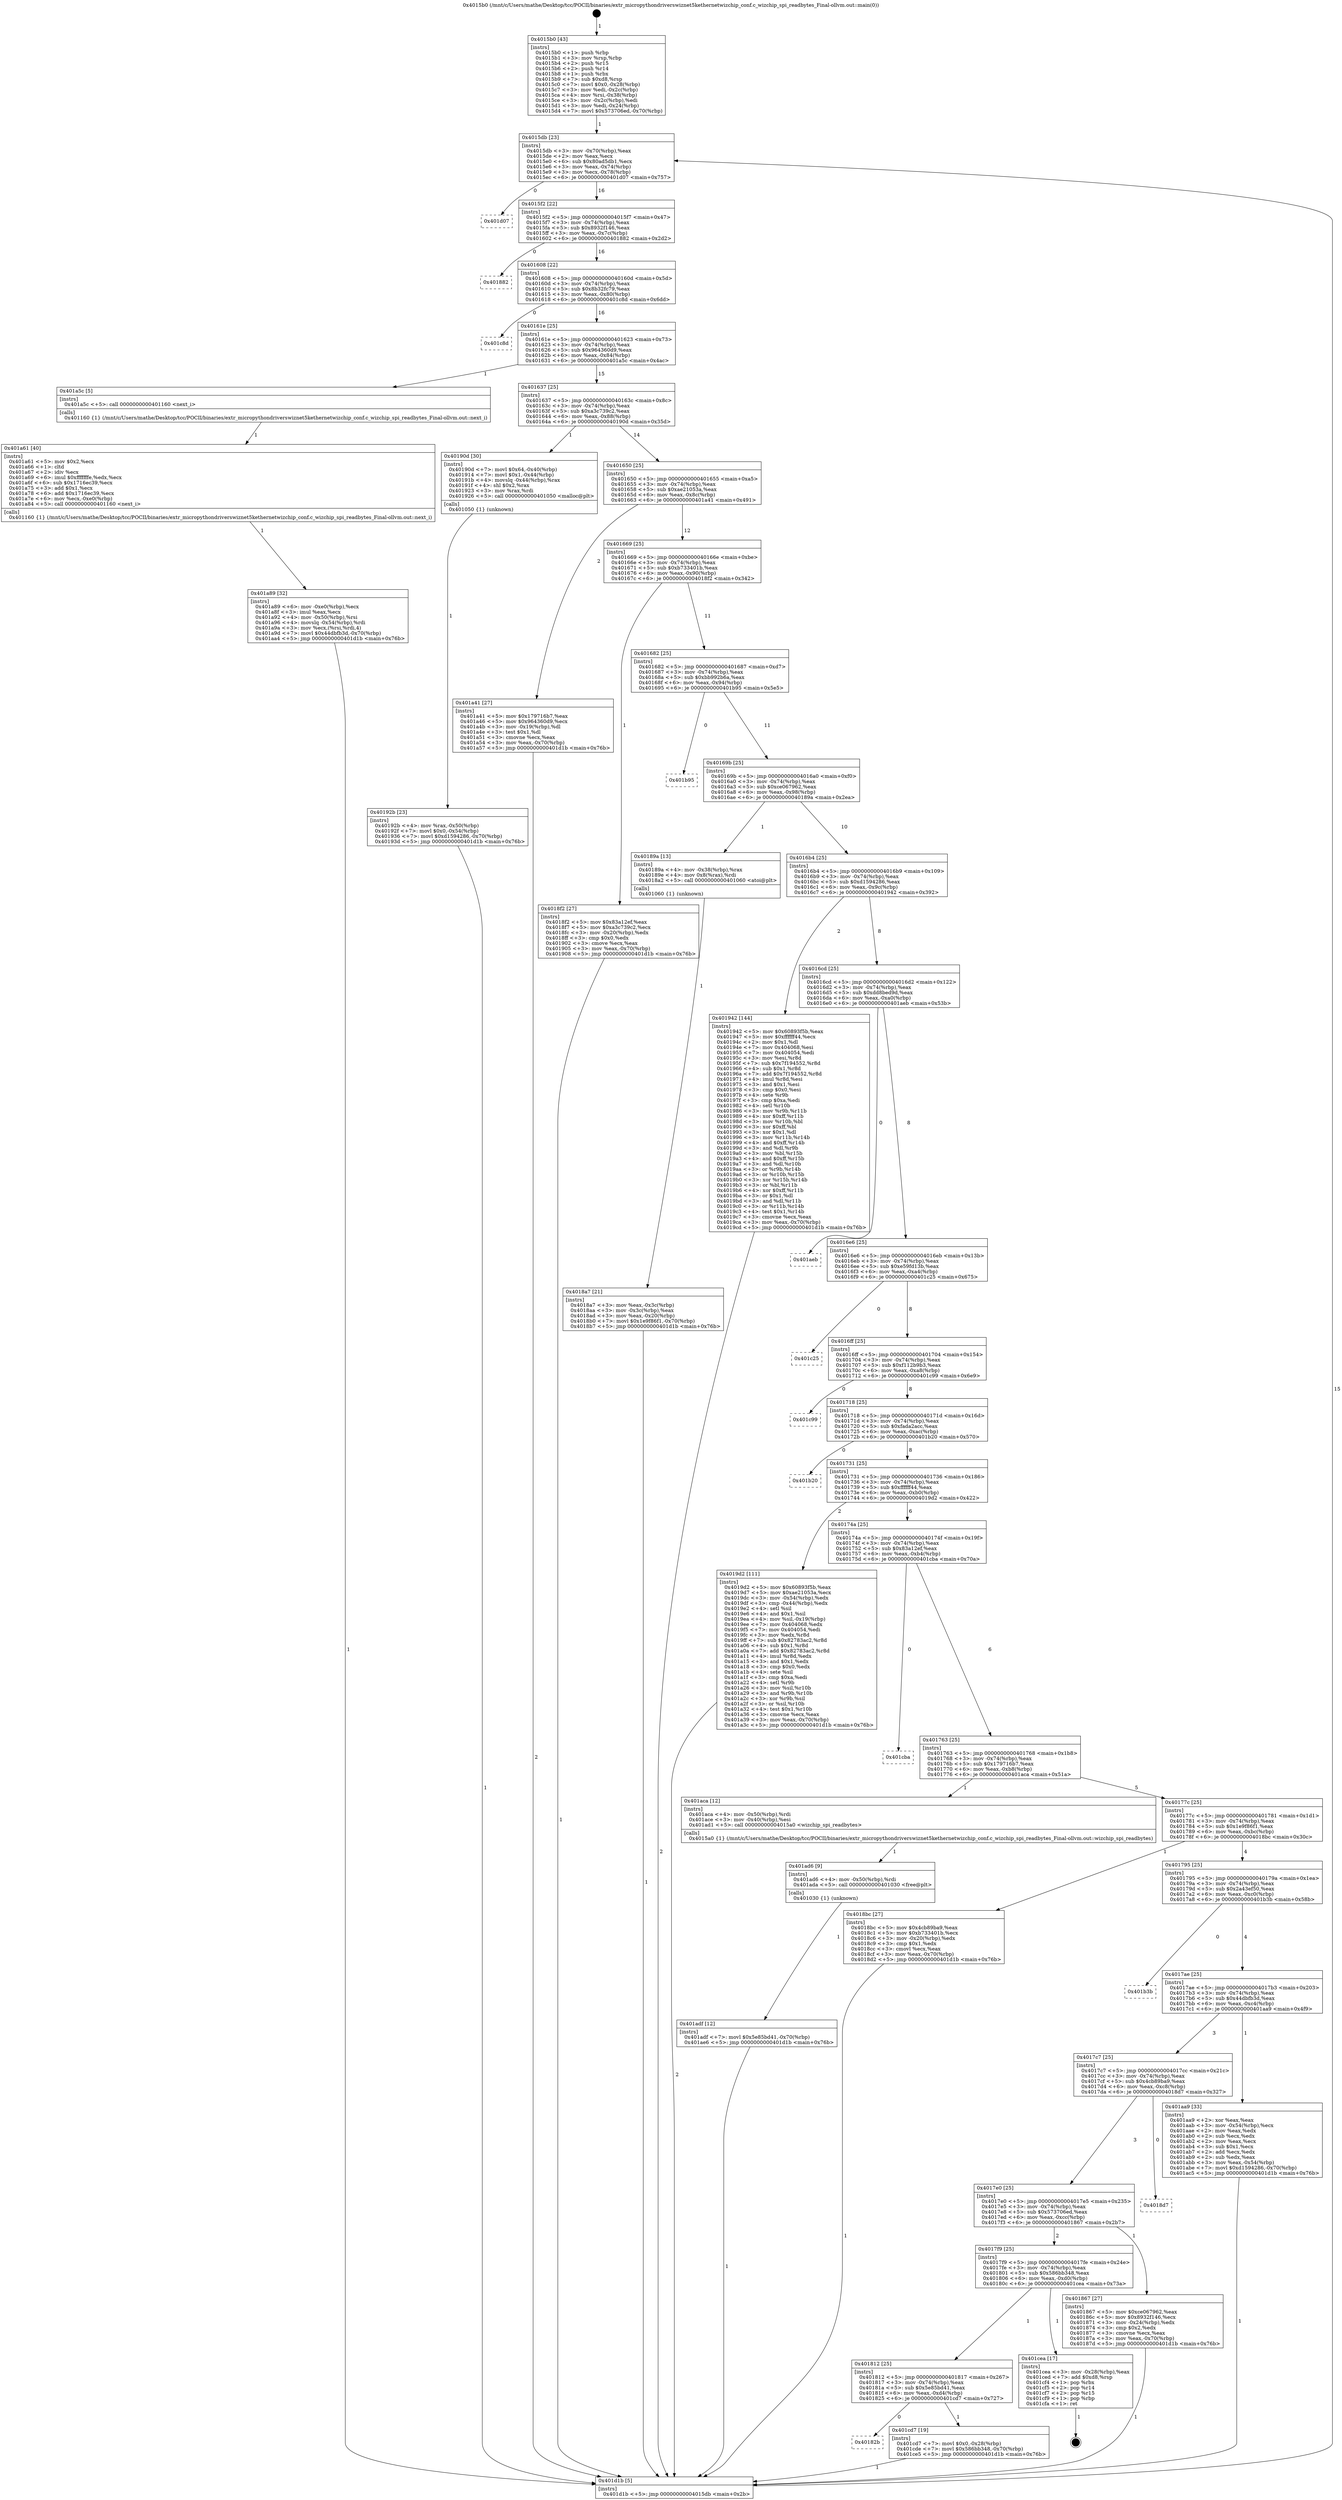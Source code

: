 digraph "0x4015b0" {
  label = "0x4015b0 (/mnt/c/Users/mathe/Desktop/tcc/POCII/binaries/extr_micropythondriverswiznet5kethernetwizchip_conf.c_wizchip_spi_readbytes_Final-ollvm.out::main(0))"
  labelloc = "t"
  node[shape=record]

  Entry [label="",width=0.3,height=0.3,shape=circle,fillcolor=black,style=filled]
  "0x4015db" [label="{
     0x4015db [23]\l
     | [instrs]\l
     &nbsp;&nbsp;0x4015db \<+3\>: mov -0x70(%rbp),%eax\l
     &nbsp;&nbsp;0x4015de \<+2\>: mov %eax,%ecx\l
     &nbsp;&nbsp;0x4015e0 \<+6\>: sub $0x80ad5db1,%ecx\l
     &nbsp;&nbsp;0x4015e6 \<+3\>: mov %eax,-0x74(%rbp)\l
     &nbsp;&nbsp;0x4015e9 \<+3\>: mov %ecx,-0x78(%rbp)\l
     &nbsp;&nbsp;0x4015ec \<+6\>: je 0000000000401d07 \<main+0x757\>\l
  }"]
  "0x401d07" [label="{
     0x401d07\l
  }", style=dashed]
  "0x4015f2" [label="{
     0x4015f2 [22]\l
     | [instrs]\l
     &nbsp;&nbsp;0x4015f2 \<+5\>: jmp 00000000004015f7 \<main+0x47\>\l
     &nbsp;&nbsp;0x4015f7 \<+3\>: mov -0x74(%rbp),%eax\l
     &nbsp;&nbsp;0x4015fa \<+5\>: sub $0x8932f146,%eax\l
     &nbsp;&nbsp;0x4015ff \<+3\>: mov %eax,-0x7c(%rbp)\l
     &nbsp;&nbsp;0x401602 \<+6\>: je 0000000000401882 \<main+0x2d2\>\l
  }"]
  Exit [label="",width=0.3,height=0.3,shape=circle,fillcolor=black,style=filled,peripheries=2]
  "0x401882" [label="{
     0x401882\l
  }", style=dashed]
  "0x401608" [label="{
     0x401608 [22]\l
     | [instrs]\l
     &nbsp;&nbsp;0x401608 \<+5\>: jmp 000000000040160d \<main+0x5d\>\l
     &nbsp;&nbsp;0x40160d \<+3\>: mov -0x74(%rbp),%eax\l
     &nbsp;&nbsp;0x401610 \<+5\>: sub $0x8b32fc79,%eax\l
     &nbsp;&nbsp;0x401615 \<+3\>: mov %eax,-0x80(%rbp)\l
     &nbsp;&nbsp;0x401618 \<+6\>: je 0000000000401c8d \<main+0x6dd\>\l
  }"]
  "0x40182b" [label="{
     0x40182b\l
  }", style=dashed]
  "0x401c8d" [label="{
     0x401c8d\l
  }", style=dashed]
  "0x40161e" [label="{
     0x40161e [25]\l
     | [instrs]\l
     &nbsp;&nbsp;0x40161e \<+5\>: jmp 0000000000401623 \<main+0x73\>\l
     &nbsp;&nbsp;0x401623 \<+3\>: mov -0x74(%rbp),%eax\l
     &nbsp;&nbsp;0x401626 \<+5\>: sub $0x964360d9,%eax\l
     &nbsp;&nbsp;0x40162b \<+6\>: mov %eax,-0x84(%rbp)\l
     &nbsp;&nbsp;0x401631 \<+6\>: je 0000000000401a5c \<main+0x4ac\>\l
  }"]
  "0x401cd7" [label="{
     0x401cd7 [19]\l
     | [instrs]\l
     &nbsp;&nbsp;0x401cd7 \<+7\>: movl $0x0,-0x28(%rbp)\l
     &nbsp;&nbsp;0x401cde \<+7\>: movl $0x586bb348,-0x70(%rbp)\l
     &nbsp;&nbsp;0x401ce5 \<+5\>: jmp 0000000000401d1b \<main+0x76b\>\l
  }"]
  "0x401a5c" [label="{
     0x401a5c [5]\l
     | [instrs]\l
     &nbsp;&nbsp;0x401a5c \<+5\>: call 0000000000401160 \<next_i\>\l
     | [calls]\l
     &nbsp;&nbsp;0x401160 \{1\} (/mnt/c/Users/mathe/Desktop/tcc/POCII/binaries/extr_micropythondriverswiznet5kethernetwizchip_conf.c_wizchip_spi_readbytes_Final-ollvm.out::next_i)\l
  }"]
  "0x401637" [label="{
     0x401637 [25]\l
     | [instrs]\l
     &nbsp;&nbsp;0x401637 \<+5\>: jmp 000000000040163c \<main+0x8c\>\l
     &nbsp;&nbsp;0x40163c \<+3\>: mov -0x74(%rbp),%eax\l
     &nbsp;&nbsp;0x40163f \<+5\>: sub $0xa3c739c2,%eax\l
     &nbsp;&nbsp;0x401644 \<+6\>: mov %eax,-0x88(%rbp)\l
     &nbsp;&nbsp;0x40164a \<+6\>: je 000000000040190d \<main+0x35d\>\l
  }"]
  "0x401812" [label="{
     0x401812 [25]\l
     | [instrs]\l
     &nbsp;&nbsp;0x401812 \<+5\>: jmp 0000000000401817 \<main+0x267\>\l
     &nbsp;&nbsp;0x401817 \<+3\>: mov -0x74(%rbp),%eax\l
     &nbsp;&nbsp;0x40181a \<+5\>: sub $0x5e85bd41,%eax\l
     &nbsp;&nbsp;0x40181f \<+6\>: mov %eax,-0xd4(%rbp)\l
     &nbsp;&nbsp;0x401825 \<+6\>: je 0000000000401cd7 \<main+0x727\>\l
  }"]
  "0x40190d" [label="{
     0x40190d [30]\l
     | [instrs]\l
     &nbsp;&nbsp;0x40190d \<+7\>: movl $0x64,-0x40(%rbp)\l
     &nbsp;&nbsp;0x401914 \<+7\>: movl $0x1,-0x44(%rbp)\l
     &nbsp;&nbsp;0x40191b \<+4\>: movslq -0x44(%rbp),%rax\l
     &nbsp;&nbsp;0x40191f \<+4\>: shl $0x2,%rax\l
     &nbsp;&nbsp;0x401923 \<+3\>: mov %rax,%rdi\l
     &nbsp;&nbsp;0x401926 \<+5\>: call 0000000000401050 \<malloc@plt\>\l
     | [calls]\l
     &nbsp;&nbsp;0x401050 \{1\} (unknown)\l
  }"]
  "0x401650" [label="{
     0x401650 [25]\l
     | [instrs]\l
     &nbsp;&nbsp;0x401650 \<+5\>: jmp 0000000000401655 \<main+0xa5\>\l
     &nbsp;&nbsp;0x401655 \<+3\>: mov -0x74(%rbp),%eax\l
     &nbsp;&nbsp;0x401658 \<+5\>: sub $0xae21053a,%eax\l
     &nbsp;&nbsp;0x40165d \<+6\>: mov %eax,-0x8c(%rbp)\l
     &nbsp;&nbsp;0x401663 \<+6\>: je 0000000000401a41 \<main+0x491\>\l
  }"]
  "0x401cea" [label="{
     0x401cea [17]\l
     | [instrs]\l
     &nbsp;&nbsp;0x401cea \<+3\>: mov -0x28(%rbp),%eax\l
     &nbsp;&nbsp;0x401ced \<+7\>: add $0xd8,%rsp\l
     &nbsp;&nbsp;0x401cf4 \<+1\>: pop %rbx\l
     &nbsp;&nbsp;0x401cf5 \<+2\>: pop %r14\l
     &nbsp;&nbsp;0x401cf7 \<+2\>: pop %r15\l
     &nbsp;&nbsp;0x401cf9 \<+1\>: pop %rbp\l
     &nbsp;&nbsp;0x401cfa \<+1\>: ret\l
  }"]
  "0x401a41" [label="{
     0x401a41 [27]\l
     | [instrs]\l
     &nbsp;&nbsp;0x401a41 \<+5\>: mov $0x179716b7,%eax\l
     &nbsp;&nbsp;0x401a46 \<+5\>: mov $0x964360d9,%ecx\l
     &nbsp;&nbsp;0x401a4b \<+3\>: mov -0x19(%rbp),%dl\l
     &nbsp;&nbsp;0x401a4e \<+3\>: test $0x1,%dl\l
     &nbsp;&nbsp;0x401a51 \<+3\>: cmovne %ecx,%eax\l
     &nbsp;&nbsp;0x401a54 \<+3\>: mov %eax,-0x70(%rbp)\l
     &nbsp;&nbsp;0x401a57 \<+5\>: jmp 0000000000401d1b \<main+0x76b\>\l
  }"]
  "0x401669" [label="{
     0x401669 [25]\l
     | [instrs]\l
     &nbsp;&nbsp;0x401669 \<+5\>: jmp 000000000040166e \<main+0xbe\>\l
     &nbsp;&nbsp;0x40166e \<+3\>: mov -0x74(%rbp),%eax\l
     &nbsp;&nbsp;0x401671 \<+5\>: sub $0xb733401b,%eax\l
     &nbsp;&nbsp;0x401676 \<+6\>: mov %eax,-0x90(%rbp)\l
     &nbsp;&nbsp;0x40167c \<+6\>: je 00000000004018f2 \<main+0x342\>\l
  }"]
  "0x401adf" [label="{
     0x401adf [12]\l
     | [instrs]\l
     &nbsp;&nbsp;0x401adf \<+7\>: movl $0x5e85bd41,-0x70(%rbp)\l
     &nbsp;&nbsp;0x401ae6 \<+5\>: jmp 0000000000401d1b \<main+0x76b\>\l
  }"]
  "0x4018f2" [label="{
     0x4018f2 [27]\l
     | [instrs]\l
     &nbsp;&nbsp;0x4018f2 \<+5\>: mov $0x83a12ef,%eax\l
     &nbsp;&nbsp;0x4018f7 \<+5\>: mov $0xa3c739c2,%ecx\l
     &nbsp;&nbsp;0x4018fc \<+3\>: mov -0x20(%rbp),%edx\l
     &nbsp;&nbsp;0x4018ff \<+3\>: cmp $0x0,%edx\l
     &nbsp;&nbsp;0x401902 \<+3\>: cmove %ecx,%eax\l
     &nbsp;&nbsp;0x401905 \<+3\>: mov %eax,-0x70(%rbp)\l
     &nbsp;&nbsp;0x401908 \<+5\>: jmp 0000000000401d1b \<main+0x76b\>\l
  }"]
  "0x401682" [label="{
     0x401682 [25]\l
     | [instrs]\l
     &nbsp;&nbsp;0x401682 \<+5\>: jmp 0000000000401687 \<main+0xd7\>\l
     &nbsp;&nbsp;0x401687 \<+3\>: mov -0x74(%rbp),%eax\l
     &nbsp;&nbsp;0x40168a \<+5\>: sub $0xbb992b6a,%eax\l
     &nbsp;&nbsp;0x40168f \<+6\>: mov %eax,-0x94(%rbp)\l
     &nbsp;&nbsp;0x401695 \<+6\>: je 0000000000401b95 \<main+0x5e5\>\l
  }"]
  "0x401ad6" [label="{
     0x401ad6 [9]\l
     | [instrs]\l
     &nbsp;&nbsp;0x401ad6 \<+4\>: mov -0x50(%rbp),%rdi\l
     &nbsp;&nbsp;0x401ada \<+5\>: call 0000000000401030 \<free@plt\>\l
     | [calls]\l
     &nbsp;&nbsp;0x401030 \{1\} (unknown)\l
  }"]
  "0x401b95" [label="{
     0x401b95\l
  }", style=dashed]
  "0x40169b" [label="{
     0x40169b [25]\l
     | [instrs]\l
     &nbsp;&nbsp;0x40169b \<+5\>: jmp 00000000004016a0 \<main+0xf0\>\l
     &nbsp;&nbsp;0x4016a0 \<+3\>: mov -0x74(%rbp),%eax\l
     &nbsp;&nbsp;0x4016a3 \<+5\>: sub $0xce067962,%eax\l
     &nbsp;&nbsp;0x4016a8 \<+6\>: mov %eax,-0x98(%rbp)\l
     &nbsp;&nbsp;0x4016ae \<+6\>: je 000000000040189a \<main+0x2ea\>\l
  }"]
  "0x401a89" [label="{
     0x401a89 [32]\l
     | [instrs]\l
     &nbsp;&nbsp;0x401a89 \<+6\>: mov -0xe0(%rbp),%ecx\l
     &nbsp;&nbsp;0x401a8f \<+3\>: imul %eax,%ecx\l
     &nbsp;&nbsp;0x401a92 \<+4\>: mov -0x50(%rbp),%rsi\l
     &nbsp;&nbsp;0x401a96 \<+4\>: movslq -0x54(%rbp),%rdi\l
     &nbsp;&nbsp;0x401a9a \<+3\>: mov %ecx,(%rsi,%rdi,4)\l
     &nbsp;&nbsp;0x401a9d \<+7\>: movl $0x44dbfb3d,-0x70(%rbp)\l
     &nbsp;&nbsp;0x401aa4 \<+5\>: jmp 0000000000401d1b \<main+0x76b\>\l
  }"]
  "0x40189a" [label="{
     0x40189a [13]\l
     | [instrs]\l
     &nbsp;&nbsp;0x40189a \<+4\>: mov -0x38(%rbp),%rax\l
     &nbsp;&nbsp;0x40189e \<+4\>: mov 0x8(%rax),%rdi\l
     &nbsp;&nbsp;0x4018a2 \<+5\>: call 0000000000401060 \<atoi@plt\>\l
     | [calls]\l
     &nbsp;&nbsp;0x401060 \{1\} (unknown)\l
  }"]
  "0x4016b4" [label="{
     0x4016b4 [25]\l
     | [instrs]\l
     &nbsp;&nbsp;0x4016b4 \<+5\>: jmp 00000000004016b9 \<main+0x109\>\l
     &nbsp;&nbsp;0x4016b9 \<+3\>: mov -0x74(%rbp),%eax\l
     &nbsp;&nbsp;0x4016bc \<+5\>: sub $0xd1594286,%eax\l
     &nbsp;&nbsp;0x4016c1 \<+6\>: mov %eax,-0x9c(%rbp)\l
     &nbsp;&nbsp;0x4016c7 \<+6\>: je 0000000000401942 \<main+0x392\>\l
  }"]
  "0x401a61" [label="{
     0x401a61 [40]\l
     | [instrs]\l
     &nbsp;&nbsp;0x401a61 \<+5\>: mov $0x2,%ecx\l
     &nbsp;&nbsp;0x401a66 \<+1\>: cltd\l
     &nbsp;&nbsp;0x401a67 \<+2\>: idiv %ecx\l
     &nbsp;&nbsp;0x401a69 \<+6\>: imul $0xfffffffe,%edx,%ecx\l
     &nbsp;&nbsp;0x401a6f \<+6\>: sub $0x1716ec39,%ecx\l
     &nbsp;&nbsp;0x401a75 \<+3\>: add $0x1,%ecx\l
     &nbsp;&nbsp;0x401a78 \<+6\>: add $0x1716ec39,%ecx\l
     &nbsp;&nbsp;0x401a7e \<+6\>: mov %ecx,-0xe0(%rbp)\l
     &nbsp;&nbsp;0x401a84 \<+5\>: call 0000000000401160 \<next_i\>\l
     | [calls]\l
     &nbsp;&nbsp;0x401160 \{1\} (/mnt/c/Users/mathe/Desktop/tcc/POCII/binaries/extr_micropythondriverswiznet5kethernetwizchip_conf.c_wizchip_spi_readbytes_Final-ollvm.out::next_i)\l
  }"]
  "0x401942" [label="{
     0x401942 [144]\l
     | [instrs]\l
     &nbsp;&nbsp;0x401942 \<+5\>: mov $0x60893f5b,%eax\l
     &nbsp;&nbsp;0x401947 \<+5\>: mov $0xffffff44,%ecx\l
     &nbsp;&nbsp;0x40194c \<+2\>: mov $0x1,%dl\l
     &nbsp;&nbsp;0x40194e \<+7\>: mov 0x404068,%esi\l
     &nbsp;&nbsp;0x401955 \<+7\>: mov 0x404054,%edi\l
     &nbsp;&nbsp;0x40195c \<+3\>: mov %esi,%r8d\l
     &nbsp;&nbsp;0x40195f \<+7\>: sub $0x7f194552,%r8d\l
     &nbsp;&nbsp;0x401966 \<+4\>: sub $0x1,%r8d\l
     &nbsp;&nbsp;0x40196a \<+7\>: add $0x7f194552,%r8d\l
     &nbsp;&nbsp;0x401971 \<+4\>: imul %r8d,%esi\l
     &nbsp;&nbsp;0x401975 \<+3\>: and $0x1,%esi\l
     &nbsp;&nbsp;0x401978 \<+3\>: cmp $0x0,%esi\l
     &nbsp;&nbsp;0x40197b \<+4\>: sete %r9b\l
     &nbsp;&nbsp;0x40197f \<+3\>: cmp $0xa,%edi\l
     &nbsp;&nbsp;0x401982 \<+4\>: setl %r10b\l
     &nbsp;&nbsp;0x401986 \<+3\>: mov %r9b,%r11b\l
     &nbsp;&nbsp;0x401989 \<+4\>: xor $0xff,%r11b\l
     &nbsp;&nbsp;0x40198d \<+3\>: mov %r10b,%bl\l
     &nbsp;&nbsp;0x401990 \<+3\>: xor $0xff,%bl\l
     &nbsp;&nbsp;0x401993 \<+3\>: xor $0x1,%dl\l
     &nbsp;&nbsp;0x401996 \<+3\>: mov %r11b,%r14b\l
     &nbsp;&nbsp;0x401999 \<+4\>: and $0xff,%r14b\l
     &nbsp;&nbsp;0x40199d \<+3\>: and %dl,%r9b\l
     &nbsp;&nbsp;0x4019a0 \<+3\>: mov %bl,%r15b\l
     &nbsp;&nbsp;0x4019a3 \<+4\>: and $0xff,%r15b\l
     &nbsp;&nbsp;0x4019a7 \<+3\>: and %dl,%r10b\l
     &nbsp;&nbsp;0x4019aa \<+3\>: or %r9b,%r14b\l
     &nbsp;&nbsp;0x4019ad \<+3\>: or %r10b,%r15b\l
     &nbsp;&nbsp;0x4019b0 \<+3\>: xor %r15b,%r14b\l
     &nbsp;&nbsp;0x4019b3 \<+3\>: or %bl,%r11b\l
     &nbsp;&nbsp;0x4019b6 \<+4\>: xor $0xff,%r11b\l
     &nbsp;&nbsp;0x4019ba \<+3\>: or $0x1,%dl\l
     &nbsp;&nbsp;0x4019bd \<+3\>: and %dl,%r11b\l
     &nbsp;&nbsp;0x4019c0 \<+3\>: or %r11b,%r14b\l
     &nbsp;&nbsp;0x4019c3 \<+4\>: test $0x1,%r14b\l
     &nbsp;&nbsp;0x4019c7 \<+3\>: cmovne %ecx,%eax\l
     &nbsp;&nbsp;0x4019ca \<+3\>: mov %eax,-0x70(%rbp)\l
     &nbsp;&nbsp;0x4019cd \<+5\>: jmp 0000000000401d1b \<main+0x76b\>\l
  }"]
  "0x4016cd" [label="{
     0x4016cd [25]\l
     | [instrs]\l
     &nbsp;&nbsp;0x4016cd \<+5\>: jmp 00000000004016d2 \<main+0x122\>\l
     &nbsp;&nbsp;0x4016d2 \<+3\>: mov -0x74(%rbp),%eax\l
     &nbsp;&nbsp;0x4016d5 \<+5\>: sub $0xdd8bed9d,%eax\l
     &nbsp;&nbsp;0x4016da \<+6\>: mov %eax,-0xa0(%rbp)\l
     &nbsp;&nbsp;0x4016e0 \<+6\>: je 0000000000401aeb \<main+0x53b\>\l
  }"]
  "0x40192b" [label="{
     0x40192b [23]\l
     | [instrs]\l
     &nbsp;&nbsp;0x40192b \<+4\>: mov %rax,-0x50(%rbp)\l
     &nbsp;&nbsp;0x40192f \<+7\>: movl $0x0,-0x54(%rbp)\l
     &nbsp;&nbsp;0x401936 \<+7\>: movl $0xd1594286,-0x70(%rbp)\l
     &nbsp;&nbsp;0x40193d \<+5\>: jmp 0000000000401d1b \<main+0x76b\>\l
  }"]
  "0x401aeb" [label="{
     0x401aeb\l
  }", style=dashed]
  "0x4016e6" [label="{
     0x4016e6 [25]\l
     | [instrs]\l
     &nbsp;&nbsp;0x4016e6 \<+5\>: jmp 00000000004016eb \<main+0x13b\>\l
     &nbsp;&nbsp;0x4016eb \<+3\>: mov -0x74(%rbp),%eax\l
     &nbsp;&nbsp;0x4016ee \<+5\>: sub $0xe59fd13b,%eax\l
     &nbsp;&nbsp;0x4016f3 \<+6\>: mov %eax,-0xa4(%rbp)\l
     &nbsp;&nbsp;0x4016f9 \<+6\>: je 0000000000401c25 \<main+0x675\>\l
  }"]
  "0x4018a7" [label="{
     0x4018a7 [21]\l
     | [instrs]\l
     &nbsp;&nbsp;0x4018a7 \<+3\>: mov %eax,-0x3c(%rbp)\l
     &nbsp;&nbsp;0x4018aa \<+3\>: mov -0x3c(%rbp),%eax\l
     &nbsp;&nbsp;0x4018ad \<+3\>: mov %eax,-0x20(%rbp)\l
     &nbsp;&nbsp;0x4018b0 \<+7\>: movl $0x1e9f86f1,-0x70(%rbp)\l
     &nbsp;&nbsp;0x4018b7 \<+5\>: jmp 0000000000401d1b \<main+0x76b\>\l
  }"]
  "0x401c25" [label="{
     0x401c25\l
  }", style=dashed]
  "0x4016ff" [label="{
     0x4016ff [25]\l
     | [instrs]\l
     &nbsp;&nbsp;0x4016ff \<+5\>: jmp 0000000000401704 \<main+0x154\>\l
     &nbsp;&nbsp;0x401704 \<+3\>: mov -0x74(%rbp),%eax\l
     &nbsp;&nbsp;0x401707 \<+5\>: sub $0xf112b9b3,%eax\l
     &nbsp;&nbsp;0x40170c \<+6\>: mov %eax,-0xa8(%rbp)\l
     &nbsp;&nbsp;0x401712 \<+6\>: je 0000000000401c99 \<main+0x6e9\>\l
  }"]
  "0x4015b0" [label="{
     0x4015b0 [43]\l
     | [instrs]\l
     &nbsp;&nbsp;0x4015b0 \<+1\>: push %rbp\l
     &nbsp;&nbsp;0x4015b1 \<+3\>: mov %rsp,%rbp\l
     &nbsp;&nbsp;0x4015b4 \<+2\>: push %r15\l
     &nbsp;&nbsp;0x4015b6 \<+2\>: push %r14\l
     &nbsp;&nbsp;0x4015b8 \<+1\>: push %rbx\l
     &nbsp;&nbsp;0x4015b9 \<+7\>: sub $0xd8,%rsp\l
     &nbsp;&nbsp;0x4015c0 \<+7\>: movl $0x0,-0x28(%rbp)\l
     &nbsp;&nbsp;0x4015c7 \<+3\>: mov %edi,-0x2c(%rbp)\l
     &nbsp;&nbsp;0x4015ca \<+4\>: mov %rsi,-0x38(%rbp)\l
     &nbsp;&nbsp;0x4015ce \<+3\>: mov -0x2c(%rbp),%edi\l
     &nbsp;&nbsp;0x4015d1 \<+3\>: mov %edi,-0x24(%rbp)\l
     &nbsp;&nbsp;0x4015d4 \<+7\>: movl $0x573706ed,-0x70(%rbp)\l
  }"]
  "0x401c99" [label="{
     0x401c99\l
  }", style=dashed]
  "0x401718" [label="{
     0x401718 [25]\l
     | [instrs]\l
     &nbsp;&nbsp;0x401718 \<+5\>: jmp 000000000040171d \<main+0x16d\>\l
     &nbsp;&nbsp;0x40171d \<+3\>: mov -0x74(%rbp),%eax\l
     &nbsp;&nbsp;0x401720 \<+5\>: sub $0xfada2acc,%eax\l
     &nbsp;&nbsp;0x401725 \<+6\>: mov %eax,-0xac(%rbp)\l
     &nbsp;&nbsp;0x40172b \<+6\>: je 0000000000401b20 \<main+0x570\>\l
  }"]
  "0x401d1b" [label="{
     0x401d1b [5]\l
     | [instrs]\l
     &nbsp;&nbsp;0x401d1b \<+5\>: jmp 00000000004015db \<main+0x2b\>\l
  }"]
  "0x401b20" [label="{
     0x401b20\l
  }", style=dashed]
  "0x401731" [label="{
     0x401731 [25]\l
     | [instrs]\l
     &nbsp;&nbsp;0x401731 \<+5\>: jmp 0000000000401736 \<main+0x186\>\l
     &nbsp;&nbsp;0x401736 \<+3\>: mov -0x74(%rbp),%eax\l
     &nbsp;&nbsp;0x401739 \<+5\>: sub $0xffffff44,%eax\l
     &nbsp;&nbsp;0x40173e \<+6\>: mov %eax,-0xb0(%rbp)\l
     &nbsp;&nbsp;0x401744 \<+6\>: je 00000000004019d2 \<main+0x422\>\l
  }"]
  "0x4017f9" [label="{
     0x4017f9 [25]\l
     | [instrs]\l
     &nbsp;&nbsp;0x4017f9 \<+5\>: jmp 00000000004017fe \<main+0x24e\>\l
     &nbsp;&nbsp;0x4017fe \<+3\>: mov -0x74(%rbp),%eax\l
     &nbsp;&nbsp;0x401801 \<+5\>: sub $0x586bb348,%eax\l
     &nbsp;&nbsp;0x401806 \<+6\>: mov %eax,-0xd0(%rbp)\l
     &nbsp;&nbsp;0x40180c \<+6\>: je 0000000000401cea \<main+0x73a\>\l
  }"]
  "0x4019d2" [label="{
     0x4019d2 [111]\l
     | [instrs]\l
     &nbsp;&nbsp;0x4019d2 \<+5\>: mov $0x60893f5b,%eax\l
     &nbsp;&nbsp;0x4019d7 \<+5\>: mov $0xae21053a,%ecx\l
     &nbsp;&nbsp;0x4019dc \<+3\>: mov -0x54(%rbp),%edx\l
     &nbsp;&nbsp;0x4019df \<+3\>: cmp -0x44(%rbp),%edx\l
     &nbsp;&nbsp;0x4019e2 \<+4\>: setl %sil\l
     &nbsp;&nbsp;0x4019e6 \<+4\>: and $0x1,%sil\l
     &nbsp;&nbsp;0x4019ea \<+4\>: mov %sil,-0x19(%rbp)\l
     &nbsp;&nbsp;0x4019ee \<+7\>: mov 0x404068,%edx\l
     &nbsp;&nbsp;0x4019f5 \<+7\>: mov 0x404054,%edi\l
     &nbsp;&nbsp;0x4019fc \<+3\>: mov %edx,%r8d\l
     &nbsp;&nbsp;0x4019ff \<+7\>: sub $0x82783ac2,%r8d\l
     &nbsp;&nbsp;0x401a06 \<+4\>: sub $0x1,%r8d\l
     &nbsp;&nbsp;0x401a0a \<+7\>: add $0x82783ac2,%r8d\l
     &nbsp;&nbsp;0x401a11 \<+4\>: imul %r8d,%edx\l
     &nbsp;&nbsp;0x401a15 \<+3\>: and $0x1,%edx\l
     &nbsp;&nbsp;0x401a18 \<+3\>: cmp $0x0,%edx\l
     &nbsp;&nbsp;0x401a1b \<+4\>: sete %sil\l
     &nbsp;&nbsp;0x401a1f \<+3\>: cmp $0xa,%edi\l
     &nbsp;&nbsp;0x401a22 \<+4\>: setl %r9b\l
     &nbsp;&nbsp;0x401a26 \<+3\>: mov %sil,%r10b\l
     &nbsp;&nbsp;0x401a29 \<+3\>: and %r9b,%r10b\l
     &nbsp;&nbsp;0x401a2c \<+3\>: xor %r9b,%sil\l
     &nbsp;&nbsp;0x401a2f \<+3\>: or %sil,%r10b\l
     &nbsp;&nbsp;0x401a32 \<+4\>: test $0x1,%r10b\l
     &nbsp;&nbsp;0x401a36 \<+3\>: cmovne %ecx,%eax\l
     &nbsp;&nbsp;0x401a39 \<+3\>: mov %eax,-0x70(%rbp)\l
     &nbsp;&nbsp;0x401a3c \<+5\>: jmp 0000000000401d1b \<main+0x76b\>\l
  }"]
  "0x40174a" [label="{
     0x40174a [25]\l
     | [instrs]\l
     &nbsp;&nbsp;0x40174a \<+5\>: jmp 000000000040174f \<main+0x19f\>\l
     &nbsp;&nbsp;0x40174f \<+3\>: mov -0x74(%rbp),%eax\l
     &nbsp;&nbsp;0x401752 \<+5\>: sub $0x83a12ef,%eax\l
     &nbsp;&nbsp;0x401757 \<+6\>: mov %eax,-0xb4(%rbp)\l
     &nbsp;&nbsp;0x40175d \<+6\>: je 0000000000401cba \<main+0x70a\>\l
  }"]
  "0x401867" [label="{
     0x401867 [27]\l
     | [instrs]\l
     &nbsp;&nbsp;0x401867 \<+5\>: mov $0xce067962,%eax\l
     &nbsp;&nbsp;0x40186c \<+5\>: mov $0x8932f146,%ecx\l
     &nbsp;&nbsp;0x401871 \<+3\>: mov -0x24(%rbp),%edx\l
     &nbsp;&nbsp;0x401874 \<+3\>: cmp $0x2,%edx\l
     &nbsp;&nbsp;0x401877 \<+3\>: cmovne %ecx,%eax\l
     &nbsp;&nbsp;0x40187a \<+3\>: mov %eax,-0x70(%rbp)\l
     &nbsp;&nbsp;0x40187d \<+5\>: jmp 0000000000401d1b \<main+0x76b\>\l
  }"]
  "0x401cba" [label="{
     0x401cba\l
  }", style=dashed]
  "0x401763" [label="{
     0x401763 [25]\l
     | [instrs]\l
     &nbsp;&nbsp;0x401763 \<+5\>: jmp 0000000000401768 \<main+0x1b8\>\l
     &nbsp;&nbsp;0x401768 \<+3\>: mov -0x74(%rbp),%eax\l
     &nbsp;&nbsp;0x40176b \<+5\>: sub $0x179716b7,%eax\l
     &nbsp;&nbsp;0x401770 \<+6\>: mov %eax,-0xb8(%rbp)\l
     &nbsp;&nbsp;0x401776 \<+6\>: je 0000000000401aca \<main+0x51a\>\l
  }"]
  "0x4017e0" [label="{
     0x4017e0 [25]\l
     | [instrs]\l
     &nbsp;&nbsp;0x4017e0 \<+5\>: jmp 00000000004017e5 \<main+0x235\>\l
     &nbsp;&nbsp;0x4017e5 \<+3\>: mov -0x74(%rbp),%eax\l
     &nbsp;&nbsp;0x4017e8 \<+5\>: sub $0x573706ed,%eax\l
     &nbsp;&nbsp;0x4017ed \<+6\>: mov %eax,-0xcc(%rbp)\l
     &nbsp;&nbsp;0x4017f3 \<+6\>: je 0000000000401867 \<main+0x2b7\>\l
  }"]
  "0x401aca" [label="{
     0x401aca [12]\l
     | [instrs]\l
     &nbsp;&nbsp;0x401aca \<+4\>: mov -0x50(%rbp),%rdi\l
     &nbsp;&nbsp;0x401ace \<+3\>: mov -0x40(%rbp),%esi\l
     &nbsp;&nbsp;0x401ad1 \<+5\>: call 00000000004015a0 \<wizchip_spi_readbytes\>\l
     | [calls]\l
     &nbsp;&nbsp;0x4015a0 \{1\} (/mnt/c/Users/mathe/Desktop/tcc/POCII/binaries/extr_micropythondriverswiznet5kethernetwizchip_conf.c_wizchip_spi_readbytes_Final-ollvm.out::wizchip_spi_readbytes)\l
  }"]
  "0x40177c" [label="{
     0x40177c [25]\l
     | [instrs]\l
     &nbsp;&nbsp;0x40177c \<+5\>: jmp 0000000000401781 \<main+0x1d1\>\l
     &nbsp;&nbsp;0x401781 \<+3\>: mov -0x74(%rbp),%eax\l
     &nbsp;&nbsp;0x401784 \<+5\>: sub $0x1e9f86f1,%eax\l
     &nbsp;&nbsp;0x401789 \<+6\>: mov %eax,-0xbc(%rbp)\l
     &nbsp;&nbsp;0x40178f \<+6\>: je 00000000004018bc \<main+0x30c\>\l
  }"]
  "0x4018d7" [label="{
     0x4018d7\l
  }", style=dashed]
  "0x4018bc" [label="{
     0x4018bc [27]\l
     | [instrs]\l
     &nbsp;&nbsp;0x4018bc \<+5\>: mov $0x4cb89ba9,%eax\l
     &nbsp;&nbsp;0x4018c1 \<+5\>: mov $0xb733401b,%ecx\l
     &nbsp;&nbsp;0x4018c6 \<+3\>: mov -0x20(%rbp),%edx\l
     &nbsp;&nbsp;0x4018c9 \<+3\>: cmp $0x1,%edx\l
     &nbsp;&nbsp;0x4018cc \<+3\>: cmovl %ecx,%eax\l
     &nbsp;&nbsp;0x4018cf \<+3\>: mov %eax,-0x70(%rbp)\l
     &nbsp;&nbsp;0x4018d2 \<+5\>: jmp 0000000000401d1b \<main+0x76b\>\l
  }"]
  "0x401795" [label="{
     0x401795 [25]\l
     | [instrs]\l
     &nbsp;&nbsp;0x401795 \<+5\>: jmp 000000000040179a \<main+0x1ea\>\l
     &nbsp;&nbsp;0x40179a \<+3\>: mov -0x74(%rbp),%eax\l
     &nbsp;&nbsp;0x40179d \<+5\>: sub $0x2a43ef50,%eax\l
     &nbsp;&nbsp;0x4017a2 \<+6\>: mov %eax,-0xc0(%rbp)\l
     &nbsp;&nbsp;0x4017a8 \<+6\>: je 0000000000401b3b \<main+0x58b\>\l
  }"]
  "0x4017c7" [label="{
     0x4017c7 [25]\l
     | [instrs]\l
     &nbsp;&nbsp;0x4017c7 \<+5\>: jmp 00000000004017cc \<main+0x21c\>\l
     &nbsp;&nbsp;0x4017cc \<+3\>: mov -0x74(%rbp),%eax\l
     &nbsp;&nbsp;0x4017cf \<+5\>: sub $0x4cb89ba9,%eax\l
     &nbsp;&nbsp;0x4017d4 \<+6\>: mov %eax,-0xc8(%rbp)\l
     &nbsp;&nbsp;0x4017da \<+6\>: je 00000000004018d7 \<main+0x327\>\l
  }"]
  "0x401b3b" [label="{
     0x401b3b\l
  }", style=dashed]
  "0x4017ae" [label="{
     0x4017ae [25]\l
     | [instrs]\l
     &nbsp;&nbsp;0x4017ae \<+5\>: jmp 00000000004017b3 \<main+0x203\>\l
     &nbsp;&nbsp;0x4017b3 \<+3\>: mov -0x74(%rbp),%eax\l
     &nbsp;&nbsp;0x4017b6 \<+5\>: sub $0x44dbfb3d,%eax\l
     &nbsp;&nbsp;0x4017bb \<+6\>: mov %eax,-0xc4(%rbp)\l
     &nbsp;&nbsp;0x4017c1 \<+6\>: je 0000000000401aa9 \<main+0x4f9\>\l
  }"]
  "0x401aa9" [label="{
     0x401aa9 [33]\l
     | [instrs]\l
     &nbsp;&nbsp;0x401aa9 \<+2\>: xor %eax,%eax\l
     &nbsp;&nbsp;0x401aab \<+3\>: mov -0x54(%rbp),%ecx\l
     &nbsp;&nbsp;0x401aae \<+2\>: mov %eax,%edx\l
     &nbsp;&nbsp;0x401ab0 \<+2\>: sub %ecx,%edx\l
     &nbsp;&nbsp;0x401ab2 \<+2\>: mov %eax,%ecx\l
     &nbsp;&nbsp;0x401ab4 \<+3\>: sub $0x1,%ecx\l
     &nbsp;&nbsp;0x401ab7 \<+2\>: add %ecx,%edx\l
     &nbsp;&nbsp;0x401ab9 \<+2\>: sub %edx,%eax\l
     &nbsp;&nbsp;0x401abb \<+3\>: mov %eax,-0x54(%rbp)\l
     &nbsp;&nbsp;0x401abe \<+7\>: movl $0xd1594286,-0x70(%rbp)\l
     &nbsp;&nbsp;0x401ac5 \<+5\>: jmp 0000000000401d1b \<main+0x76b\>\l
  }"]
  Entry -> "0x4015b0" [label=" 1"]
  "0x4015db" -> "0x401d07" [label=" 0"]
  "0x4015db" -> "0x4015f2" [label=" 16"]
  "0x401cea" -> Exit [label=" 1"]
  "0x4015f2" -> "0x401882" [label=" 0"]
  "0x4015f2" -> "0x401608" [label=" 16"]
  "0x401cd7" -> "0x401d1b" [label=" 1"]
  "0x401608" -> "0x401c8d" [label=" 0"]
  "0x401608" -> "0x40161e" [label=" 16"]
  "0x401812" -> "0x40182b" [label=" 0"]
  "0x40161e" -> "0x401a5c" [label=" 1"]
  "0x40161e" -> "0x401637" [label=" 15"]
  "0x401812" -> "0x401cd7" [label=" 1"]
  "0x401637" -> "0x40190d" [label=" 1"]
  "0x401637" -> "0x401650" [label=" 14"]
  "0x4017f9" -> "0x401812" [label=" 1"]
  "0x401650" -> "0x401a41" [label=" 2"]
  "0x401650" -> "0x401669" [label=" 12"]
  "0x4017f9" -> "0x401cea" [label=" 1"]
  "0x401669" -> "0x4018f2" [label=" 1"]
  "0x401669" -> "0x401682" [label=" 11"]
  "0x401adf" -> "0x401d1b" [label=" 1"]
  "0x401682" -> "0x401b95" [label=" 0"]
  "0x401682" -> "0x40169b" [label=" 11"]
  "0x401ad6" -> "0x401adf" [label=" 1"]
  "0x40169b" -> "0x40189a" [label=" 1"]
  "0x40169b" -> "0x4016b4" [label=" 10"]
  "0x401aca" -> "0x401ad6" [label=" 1"]
  "0x4016b4" -> "0x401942" [label=" 2"]
  "0x4016b4" -> "0x4016cd" [label=" 8"]
  "0x401aa9" -> "0x401d1b" [label=" 1"]
  "0x4016cd" -> "0x401aeb" [label=" 0"]
  "0x4016cd" -> "0x4016e6" [label=" 8"]
  "0x401a89" -> "0x401d1b" [label=" 1"]
  "0x4016e6" -> "0x401c25" [label=" 0"]
  "0x4016e6" -> "0x4016ff" [label=" 8"]
  "0x401a61" -> "0x401a89" [label=" 1"]
  "0x4016ff" -> "0x401c99" [label=" 0"]
  "0x4016ff" -> "0x401718" [label=" 8"]
  "0x401a5c" -> "0x401a61" [label=" 1"]
  "0x401718" -> "0x401b20" [label=" 0"]
  "0x401718" -> "0x401731" [label=" 8"]
  "0x401a41" -> "0x401d1b" [label=" 2"]
  "0x401731" -> "0x4019d2" [label=" 2"]
  "0x401731" -> "0x40174a" [label=" 6"]
  "0x4019d2" -> "0x401d1b" [label=" 2"]
  "0x40174a" -> "0x401cba" [label=" 0"]
  "0x40174a" -> "0x401763" [label=" 6"]
  "0x401942" -> "0x401d1b" [label=" 2"]
  "0x401763" -> "0x401aca" [label=" 1"]
  "0x401763" -> "0x40177c" [label=" 5"]
  "0x40190d" -> "0x40192b" [label=" 1"]
  "0x40177c" -> "0x4018bc" [label=" 1"]
  "0x40177c" -> "0x401795" [label=" 4"]
  "0x4018f2" -> "0x401d1b" [label=" 1"]
  "0x401795" -> "0x401b3b" [label=" 0"]
  "0x401795" -> "0x4017ae" [label=" 4"]
  "0x4018a7" -> "0x401d1b" [label=" 1"]
  "0x4017ae" -> "0x401aa9" [label=" 1"]
  "0x4017ae" -> "0x4017c7" [label=" 3"]
  "0x4018bc" -> "0x401d1b" [label=" 1"]
  "0x4017c7" -> "0x4018d7" [label=" 0"]
  "0x4017c7" -> "0x4017e0" [label=" 3"]
  "0x40192b" -> "0x401d1b" [label=" 1"]
  "0x4017e0" -> "0x401867" [label=" 1"]
  "0x4017e0" -> "0x4017f9" [label=" 2"]
  "0x401867" -> "0x401d1b" [label=" 1"]
  "0x4015b0" -> "0x4015db" [label=" 1"]
  "0x401d1b" -> "0x4015db" [label=" 15"]
  "0x40189a" -> "0x4018a7" [label=" 1"]
}
